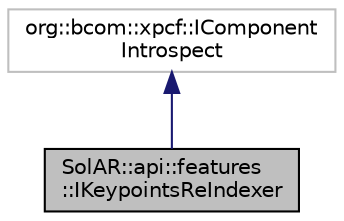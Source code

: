 digraph "SolAR::api::features::IKeypointsReIndexer"
{
 // LATEX_PDF_SIZE
  edge [fontname="Helvetica",fontsize="10",labelfontname="Helvetica",labelfontsize="10"];
  node [fontname="Helvetica",fontsize="10",shape=record];
  Node1 [label="SolAR::api::features\l::IKeypointsReIndexer",height=0.2,width=0.4,color="black", fillcolor="grey75", style="filled", fontcolor="black",tooltip="Reorganizes the keypoints detected from two images that match together in two vector of points where ..."];
  Node2 -> Node1 [dir="back",color="midnightblue",fontsize="10",style="solid",fontname="Helvetica"];
  Node2 [label="org::bcom::xpcf::IComponent\lIntrospect",height=0.2,width=0.4,color="grey75", fillcolor="white", style="filled",tooltip=" "];
}
